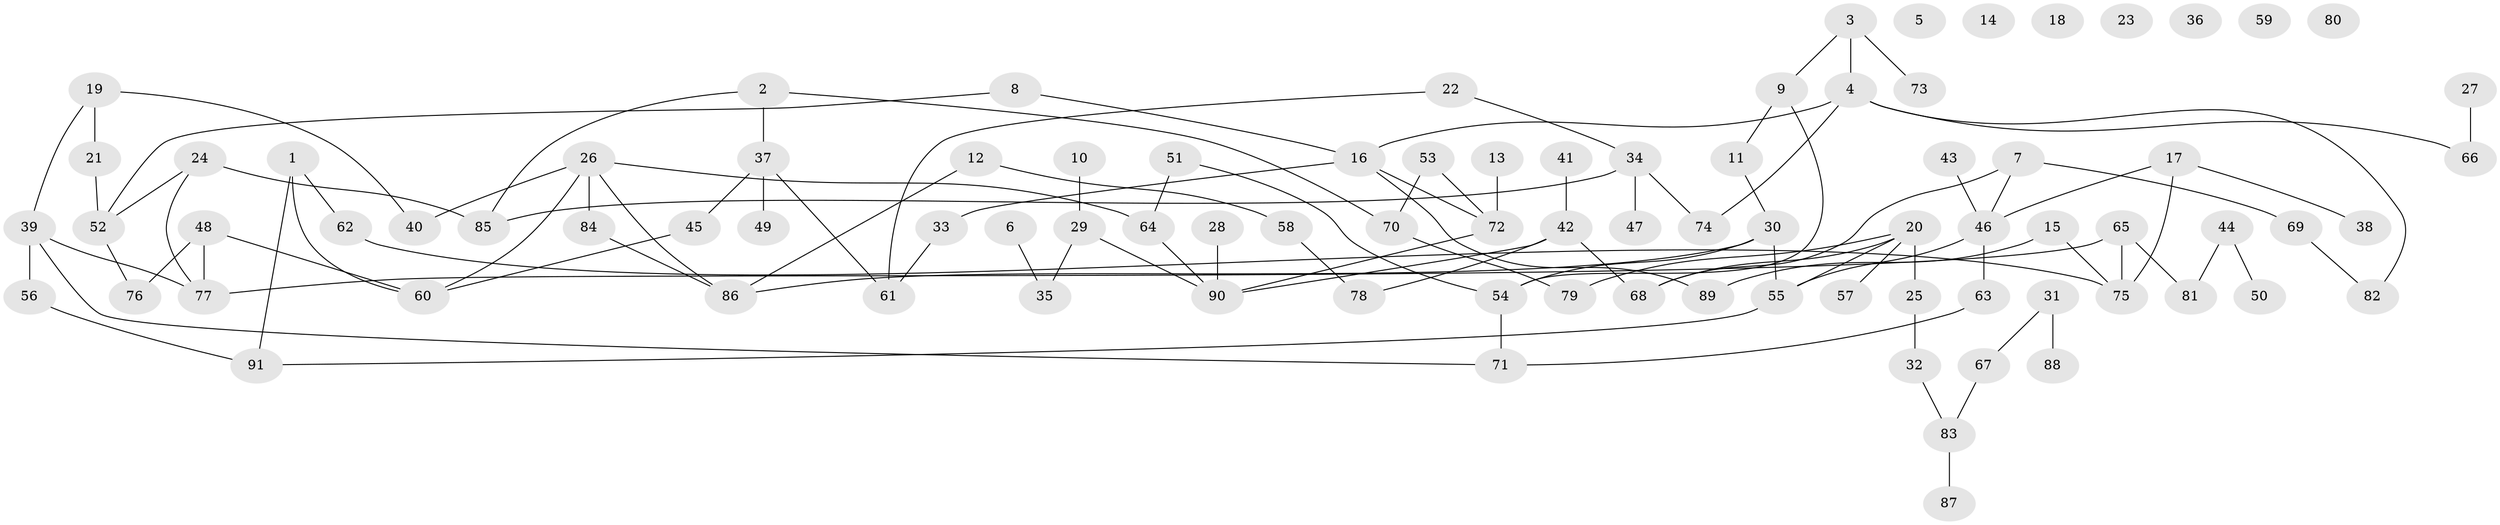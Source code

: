 // Generated by graph-tools (version 1.1) at 2025/12/03/09/25 04:12:57]
// undirected, 91 vertices, 108 edges
graph export_dot {
graph [start="1"]
  node [color=gray90,style=filled];
  1;
  2;
  3;
  4;
  5;
  6;
  7;
  8;
  9;
  10;
  11;
  12;
  13;
  14;
  15;
  16;
  17;
  18;
  19;
  20;
  21;
  22;
  23;
  24;
  25;
  26;
  27;
  28;
  29;
  30;
  31;
  32;
  33;
  34;
  35;
  36;
  37;
  38;
  39;
  40;
  41;
  42;
  43;
  44;
  45;
  46;
  47;
  48;
  49;
  50;
  51;
  52;
  53;
  54;
  55;
  56;
  57;
  58;
  59;
  60;
  61;
  62;
  63;
  64;
  65;
  66;
  67;
  68;
  69;
  70;
  71;
  72;
  73;
  74;
  75;
  76;
  77;
  78;
  79;
  80;
  81;
  82;
  83;
  84;
  85;
  86;
  87;
  88;
  89;
  90;
  91;
  1 -- 60;
  1 -- 62;
  1 -- 91;
  2 -- 37;
  2 -- 70;
  2 -- 85;
  3 -- 4;
  3 -- 9;
  3 -- 73;
  4 -- 16;
  4 -- 66;
  4 -- 74;
  4 -- 82;
  6 -- 35;
  7 -- 46;
  7 -- 68;
  7 -- 69;
  8 -- 16;
  8 -- 52;
  9 -- 11;
  9 -- 54;
  10 -- 29;
  11 -- 30;
  12 -- 58;
  12 -- 86;
  13 -- 72;
  15 -- 75;
  15 -- 89;
  16 -- 33;
  16 -- 72;
  16 -- 89;
  17 -- 38;
  17 -- 46;
  17 -- 75;
  19 -- 21;
  19 -- 39;
  19 -- 40;
  20 -- 25;
  20 -- 55;
  20 -- 57;
  20 -- 68;
  20 -- 79;
  21 -- 52;
  22 -- 34;
  22 -- 61;
  24 -- 52;
  24 -- 77;
  24 -- 85;
  25 -- 32;
  26 -- 40;
  26 -- 60;
  26 -- 64;
  26 -- 84;
  26 -- 86;
  27 -- 66;
  28 -- 90;
  29 -- 35;
  29 -- 90;
  30 -- 54;
  30 -- 55;
  30 -- 86;
  31 -- 67;
  31 -- 88;
  32 -- 83;
  33 -- 61;
  34 -- 47;
  34 -- 74;
  34 -- 85;
  37 -- 45;
  37 -- 49;
  37 -- 61;
  39 -- 56;
  39 -- 71;
  39 -- 77;
  41 -- 42;
  42 -- 68;
  42 -- 78;
  42 -- 90;
  43 -- 46;
  44 -- 50;
  44 -- 81;
  45 -- 60;
  46 -- 55;
  46 -- 63;
  48 -- 60;
  48 -- 76;
  48 -- 77;
  51 -- 54;
  51 -- 64;
  52 -- 76;
  53 -- 70;
  53 -- 72;
  54 -- 71;
  55 -- 91;
  56 -- 91;
  58 -- 78;
  62 -- 75;
  63 -- 71;
  64 -- 90;
  65 -- 75;
  65 -- 77;
  65 -- 81;
  67 -- 83;
  69 -- 82;
  70 -- 79;
  72 -- 90;
  83 -- 87;
  84 -- 86;
}
